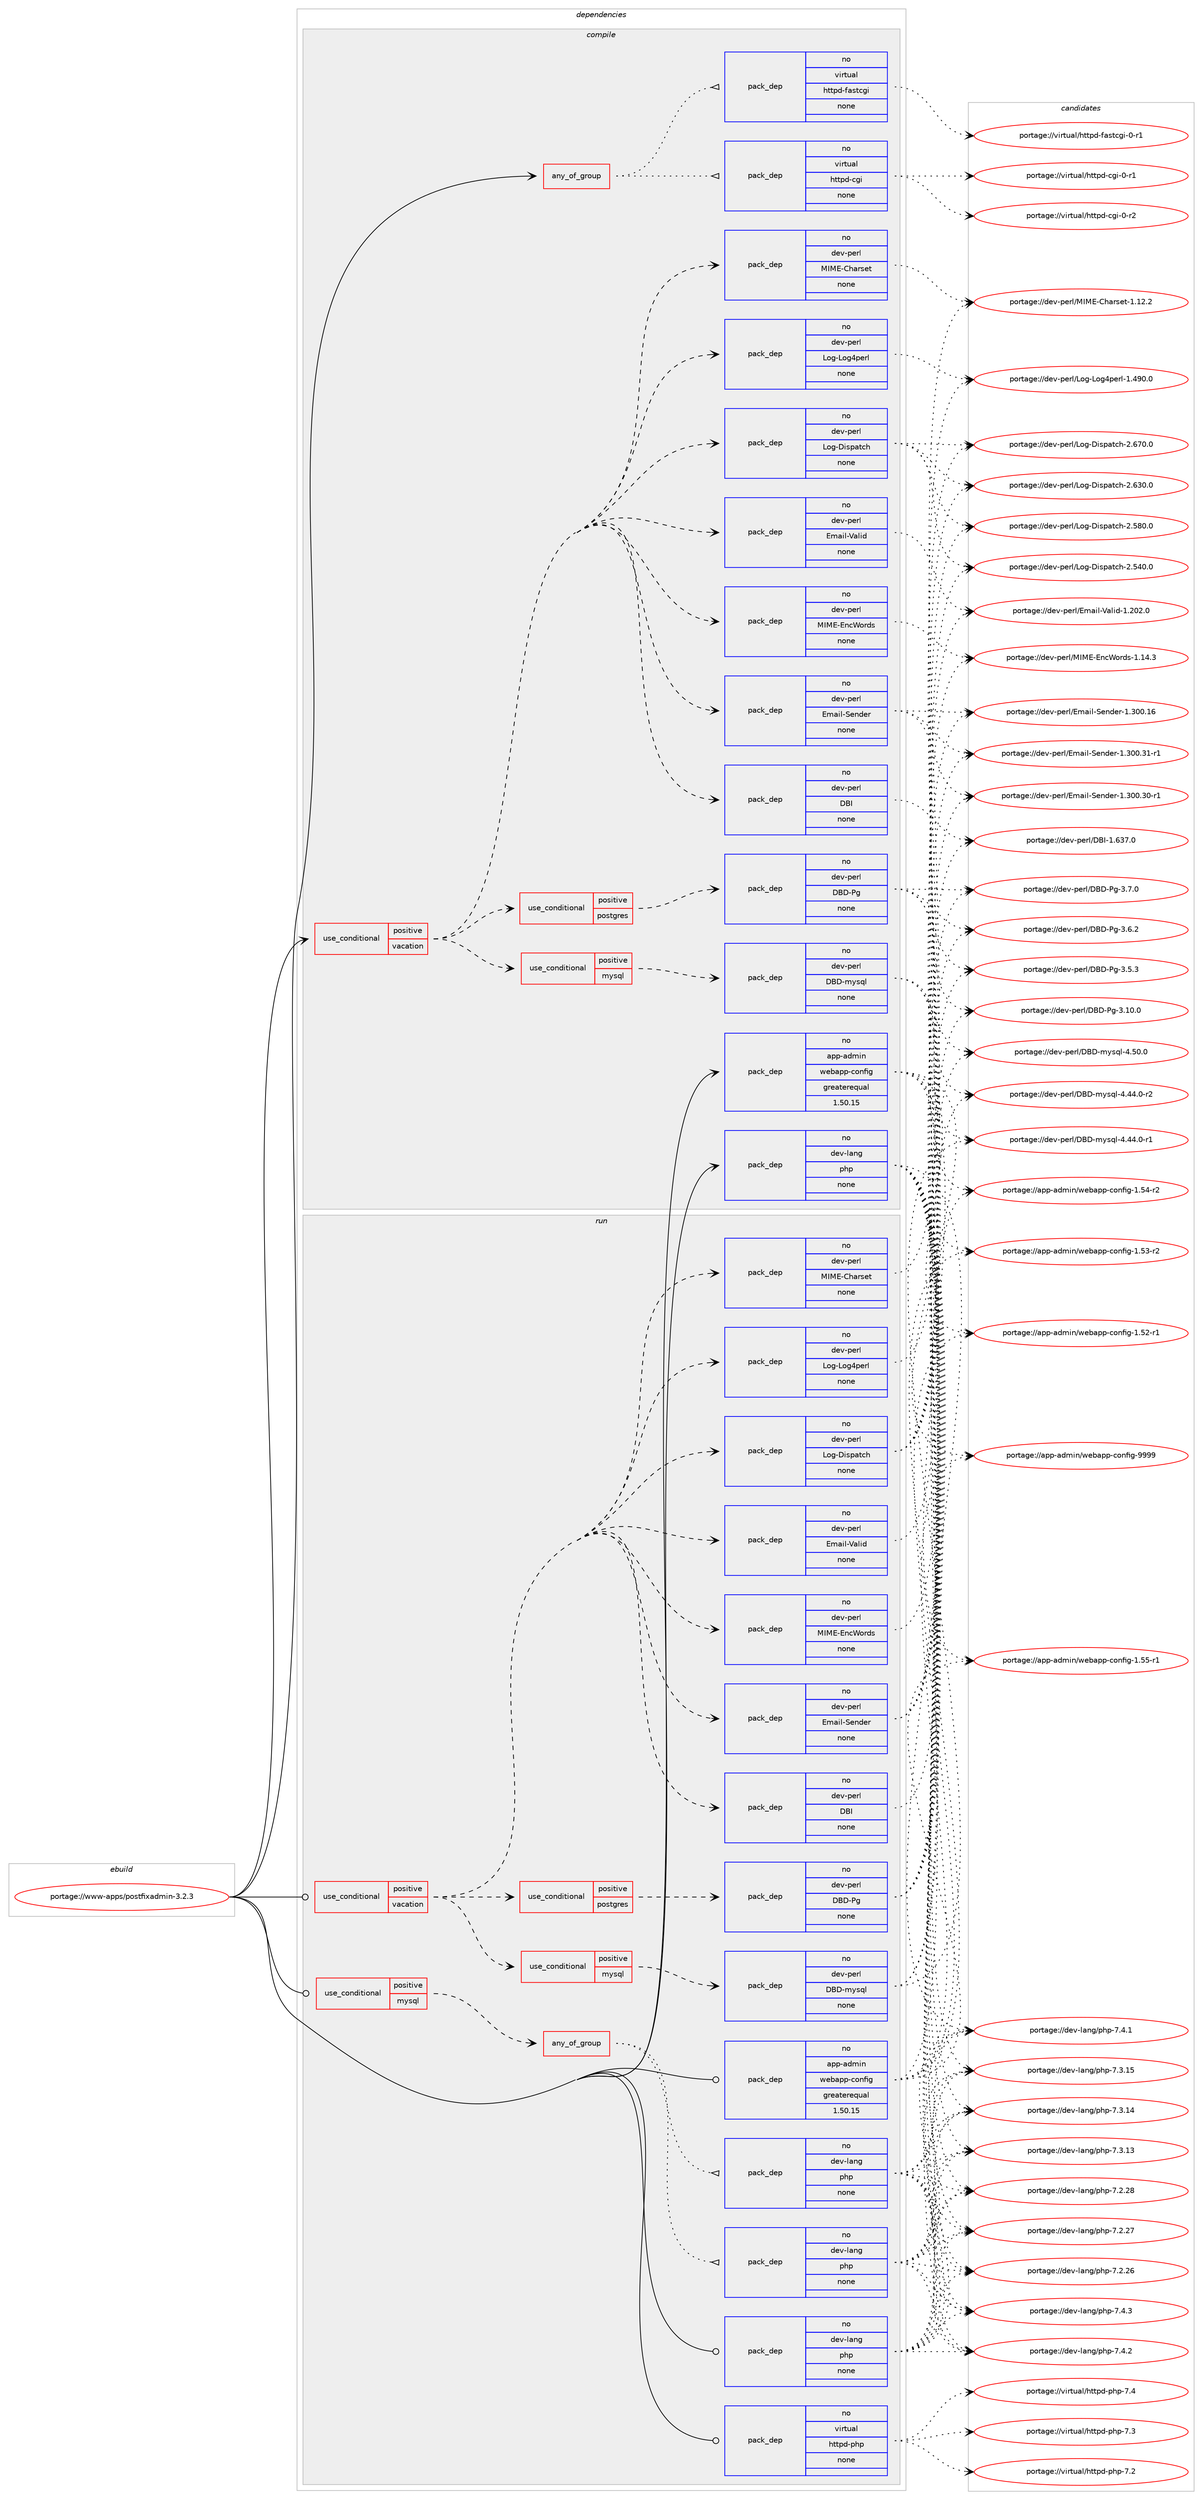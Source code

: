 digraph prolog {

# *************
# Graph options
# *************

newrank=true;
concentrate=true;
compound=true;
graph [rankdir=LR,fontname=Helvetica,fontsize=10,ranksep=1.5];#, ranksep=2.5, nodesep=0.2];
edge  [arrowhead=vee];
node  [fontname=Helvetica,fontsize=10];

# **********
# The ebuild
# **********

subgraph cluster_leftcol {
color=gray;
rank=same;
label=<<i>ebuild</i>>;
id [label="portage://www-apps/postfixadmin-3.2.3", color=red, width=4, href="../www-apps/postfixadmin-3.2.3.svg"];
}

# ****************
# The dependencies
# ****************

subgraph cluster_midcol {
color=gray;
label=<<i>dependencies</i>>;
subgraph cluster_compile {
fillcolor="#eeeeee";
style=filled;
label=<<i>compile</i>>;
subgraph any448 {
dependency24784 [label=<<TABLE BORDER="0" CELLBORDER="1" CELLSPACING="0" CELLPADDING="4"><TR><TD CELLPADDING="10">any_of_group</TD></TR></TABLE>>, shape=none, color=red];subgraph pack20070 {
dependency24785 [label=<<TABLE BORDER="0" CELLBORDER="1" CELLSPACING="0" CELLPADDING="4" WIDTH="220"><TR><TD ROWSPAN="6" CELLPADDING="30">pack_dep</TD></TR><TR><TD WIDTH="110">no</TD></TR><TR><TD>virtual</TD></TR><TR><TD>httpd-cgi</TD></TR><TR><TD>none</TD></TR><TR><TD></TD></TR></TABLE>>, shape=none, color=blue];
}
dependency24784:e -> dependency24785:w [weight=20,style="dotted",arrowhead="oinv"];
subgraph pack20071 {
dependency24786 [label=<<TABLE BORDER="0" CELLBORDER="1" CELLSPACING="0" CELLPADDING="4" WIDTH="220"><TR><TD ROWSPAN="6" CELLPADDING="30">pack_dep</TD></TR><TR><TD WIDTH="110">no</TD></TR><TR><TD>virtual</TD></TR><TR><TD>httpd-fastcgi</TD></TR><TR><TD>none</TD></TR><TR><TD></TD></TR></TABLE>>, shape=none, color=blue];
}
dependency24784:e -> dependency24786:w [weight=20,style="dotted",arrowhead="oinv"];
}
id:e -> dependency24784:w [weight=20,style="solid",arrowhead="vee"];
subgraph cond4251 {
dependency24787 [label=<<TABLE BORDER="0" CELLBORDER="1" CELLSPACING="0" CELLPADDING="4"><TR><TD ROWSPAN="3" CELLPADDING="10">use_conditional</TD></TR><TR><TD>positive</TD></TR><TR><TD>vacation</TD></TR></TABLE>>, shape=none, color=red];
subgraph pack20072 {
dependency24788 [label=<<TABLE BORDER="0" CELLBORDER="1" CELLSPACING="0" CELLPADDING="4" WIDTH="220"><TR><TD ROWSPAN="6" CELLPADDING="30">pack_dep</TD></TR><TR><TD WIDTH="110">no</TD></TR><TR><TD>dev-perl</TD></TR><TR><TD>DBI</TD></TR><TR><TD>none</TD></TR><TR><TD></TD></TR></TABLE>>, shape=none, color=blue];
}
dependency24787:e -> dependency24788:w [weight=20,style="dashed",arrowhead="vee"];
subgraph pack20073 {
dependency24789 [label=<<TABLE BORDER="0" CELLBORDER="1" CELLSPACING="0" CELLPADDING="4" WIDTH="220"><TR><TD ROWSPAN="6" CELLPADDING="30">pack_dep</TD></TR><TR><TD WIDTH="110">no</TD></TR><TR><TD>dev-perl</TD></TR><TR><TD>Email-Sender</TD></TR><TR><TD>none</TD></TR><TR><TD></TD></TR></TABLE>>, shape=none, color=blue];
}
dependency24787:e -> dependency24789:w [weight=20,style="dashed",arrowhead="vee"];
subgraph pack20074 {
dependency24790 [label=<<TABLE BORDER="0" CELLBORDER="1" CELLSPACING="0" CELLPADDING="4" WIDTH="220"><TR><TD ROWSPAN="6" CELLPADDING="30">pack_dep</TD></TR><TR><TD WIDTH="110">no</TD></TR><TR><TD>dev-perl</TD></TR><TR><TD>Email-Valid</TD></TR><TR><TD>none</TD></TR><TR><TD></TD></TR></TABLE>>, shape=none, color=blue];
}
dependency24787:e -> dependency24790:w [weight=20,style="dashed",arrowhead="vee"];
subgraph pack20075 {
dependency24791 [label=<<TABLE BORDER="0" CELLBORDER="1" CELLSPACING="0" CELLPADDING="4" WIDTH="220"><TR><TD ROWSPAN="6" CELLPADDING="30">pack_dep</TD></TR><TR><TD WIDTH="110">no</TD></TR><TR><TD>dev-perl</TD></TR><TR><TD>Log-Dispatch</TD></TR><TR><TD>none</TD></TR><TR><TD></TD></TR></TABLE>>, shape=none, color=blue];
}
dependency24787:e -> dependency24791:w [weight=20,style="dashed",arrowhead="vee"];
subgraph pack20076 {
dependency24792 [label=<<TABLE BORDER="0" CELLBORDER="1" CELLSPACING="0" CELLPADDING="4" WIDTH="220"><TR><TD ROWSPAN="6" CELLPADDING="30">pack_dep</TD></TR><TR><TD WIDTH="110">no</TD></TR><TR><TD>dev-perl</TD></TR><TR><TD>Log-Log4perl</TD></TR><TR><TD>none</TD></TR><TR><TD></TD></TR></TABLE>>, shape=none, color=blue];
}
dependency24787:e -> dependency24792:w [weight=20,style="dashed",arrowhead="vee"];
subgraph pack20077 {
dependency24793 [label=<<TABLE BORDER="0" CELLBORDER="1" CELLSPACING="0" CELLPADDING="4" WIDTH="220"><TR><TD ROWSPAN="6" CELLPADDING="30">pack_dep</TD></TR><TR><TD WIDTH="110">no</TD></TR><TR><TD>dev-perl</TD></TR><TR><TD>MIME-Charset</TD></TR><TR><TD>none</TD></TR><TR><TD></TD></TR></TABLE>>, shape=none, color=blue];
}
dependency24787:e -> dependency24793:w [weight=20,style="dashed",arrowhead="vee"];
subgraph pack20078 {
dependency24794 [label=<<TABLE BORDER="0" CELLBORDER="1" CELLSPACING="0" CELLPADDING="4" WIDTH="220"><TR><TD ROWSPAN="6" CELLPADDING="30">pack_dep</TD></TR><TR><TD WIDTH="110">no</TD></TR><TR><TD>dev-perl</TD></TR><TR><TD>MIME-EncWords</TD></TR><TR><TD>none</TD></TR><TR><TD></TD></TR></TABLE>>, shape=none, color=blue];
}
dependency24787:e -> dependency24794:w [weight=20,style="dashed",arrowhead="vee"];
subgraph cond4252 {
dependency24795 [label=<<TABLE BORDER="0" CELLBORDER="1" CELLSPACING="0" CELLPADDING="4"><TR><TD ROWSPAN="3" CELLPADDING="10">use_conditional</TD></TR><TR><TD>positive</TD></TR><TR><TD>mysql</TD></TR></TABLE>>, shape=none, color=red];
subgraph pack20079 {
dependency24796 [label=<<TABLE BORDER="0" CELLBORDER="1" CELLSPACING="0" CELLPADDING="4" WIDTH="220"><TR><TD ROWSPAN="6" CELLPADDING="30">pack_dep</TD></TR><TR><TD WIDTH="110">no</TD></TR><TR><TD>dev-perl</TD></TR><TR><TD>DBD-mysql</TD></TR><TR><TD>none</TD></TR><TR><TD></TD></TR></TABLE>>, shape=none, color=blue];
}
dependency24795:e -> dependency24796:w [weight=20,style="dashed",arrowhead="vee"];
}
dependency24787:e -> dependency24795:w [weight=20,style="dashed",arrowhead="vee"];
subgraph cond4253 {
dependency24797 [label=<<TABLE BORDER="0" CELLBORDER="1" CELLSPACING="0" CELLPADDING="4"><TR><TD ROWSPAN="3" CELLPADDING="10">use_conditional</TD></TR><TR><TD>positive</TD></TR><TR><TD>postgres</TD></TR></TABLE>>, shape=none, color=red];
subgraph pack20080 {
dependency24798 [label=<<TABLE BORDER="0" CELLBORDER="1" CELLSPACING="0" CELLPADDING="4" WIDTH="220"><TR><TD ROWSPAN="6" CELLPADDING="30">pack_dep</TD></TR><TR><TD WIDTH="110">no</TD></TR><TR><TD>dev-perl</TD></TR><TR><TD>DBD-Pg</TD></TR><TR><TD>none</TD></TR><TR><TD></TD></TR></TABLE>>, shape=none, color=blue];
}
dependency24797:e -> dependency24798:w [weight=20,style="dashed",arrowhead="vee"];
}
dependency24787:e -> dependency24797:w [weight=20,style="dashed",arrowhead="vee"];
}
id:e -> dependency24787:w [weight=20,style="solid",arrowhead="vee"];
subgraph pack20081 {
dependency24799 [label=<<TABLE BORDER="0" CELLBORDER="1" CELLSPACING="0" CELLPADDING="4" WIDTH="220"><TR><TD ROWSPAN="6" CELLPADDING="30">pack_dep</TD></TR><TR><TD WIDTH="110">no</TD></TR><TR><TD>app-admin</TD></TR><TR><TD>webapp-config</TD></TR><TR><TD>greaterequal</TD></TR><TR><TD>1.50.15</TD></TR></TABLE>>, shape=none, color=blue];
}
id:e -> dependency24799:w [weight=20,style="solid",arrowhead="vee"];
subgraph pack20082 {
dependency24800 [label=<<TABLE BORDER="0" CELLBORDER="1" CELLSPACING="0" CELLPADDING="4" WIDTH="220"><TR><TD ROWSPAN="6" CELLPADDING="30">pack_dep</TD></TR><TR><TD WIDTH="110">no</TD></TR><TR><TD>dev-lang</TD></TR><TR><TD>php</TD></TR><TR><TD>none</TD></TR><TR><TD></TD></TR></TABLE>>, shape=none, color=blue];
}
id:e -> dependency24800:w [weight=20,style="solid",arrowhead="vee"];
}
subgraph cluster_compileandrun {
fillcolor="#eeeeee";
style=filled;
label=<<i>compile and run</i>>;
}
subgraph cluster_run {
fillcolor="#eeeeee";
style=filled;
label=<<i>run</i>>;
subgraph cond4254 {
dependency24801 [label=<<TABLE BORDER="0" CELLBORDER="1" CELLSPACING="0" CELLPADDING="4"><TR><TD ROWSPAN="3" CELLPADDING="10">use_conditional</TD></TR><TR><TD>positive</TD></TR><TR><TD>mysql</TD></TR></TABLE>>, shape=none, color=red];
subgraph any449 {
dependency24802 [label=<<TABLE BORDER="0" CELLBORDER="1" CELLSPACING="0" CELLPADDING="4"><TR><TD CELLPADDING="10">any_of_group</TD></TR></TABLE>>, shape=none, color=red];subgraph pack20083 {
dependency24803 [label=<<TABLE BORDER="0" CELLBORDER="1" CELLSPACING="0" CELLPADDING="4" WIDTH="220"><TR><TD ROWSPAN="6" CELLPADDING="30">pack_dep</TD></TR><TR><TD WIDTH="110">no</TD></TR><TR><TD>dev-lang</TD></TR><TR><TD>php</TD></TR><TR><TD>none</TD></TR><TR><TD></TD></TR></TABLE>>, shape=none, color=blue];
}
dependency24802:e -> dependency24803:w [weight=20,style="dotted",arrowhead="oinv"];
subgraph pack20084 {
dependency24804 [label=<<TABLE BORDER="0" CELLBORDER="1" CELLSPACING="0" CELLPADDING="4" WIDTH="220"><TR><TD ROWSPAN="6" CELLPADDING="30">pack_dep</TD></TR><TR><TD WIDTH="110">no</TD></TR><TR><TD>dev-lang</TD></TR><TR><TD>php</TD></TR><TR><TD>none</TD></TR><TR><TD></TD></TR></TABLE>>, shape=none, color=blue];
}
dependency24802:e -> dependency24804:w [weight=20,style="dotted",arrowhead="oinv"];
}
dependency24801:e -> dependency24802:w [weight=20,style="dashed",arrowhead="vee"];
}
id:e -> dependency24801:w [weight=20,style="solid",arrowhead="odot"];
subgraph cond4255 {
dependency24805 [label=<<TABLE BORDER="0" CELLBORDER="1" CELLSPACING="0" CELLPADDING="4"><TR><TD ROWSPAN="3" CELLPADDING="10">use_conditional</TD></TR><TR><TD>positive</TD></TR><TR><TD>vacation</TD></TR></TABLE>>, shape=none, color=red];
subgraph pack20085 {
dependency24806 [label=<<TABLE BORDER="0" CELLBORDER="1" CELLSPACING="0" CELLPADDING="4" WIDTH="220"><TR><TD ROWSPAN="6" CELLPADDING="30">pack_dep</TD></TR><TR><TD WIDTH="110">no</TD></TR><TR><TD>dev-perl</TD></TR><TR><TD>DBI</TD></TR><TR><TD>none</TD></TR><TR><TD></TD></TR></TABLE>>, shape=none, color=blue];
}
dependency24805:e -> dependency24806:w [weight=20,style="dashed",arrowhead="vee"];
subgraph pack20086 {
dependency24807 [label=<<TABLE BORDER="0" CELLBORDER="1" CELLSPACING="0" CELLPADDING="4" WIDTH="220"><TR><TD ROWSPAN="6" CELLPADDING="30">pack_dep</TD></TR><TR><TD WIDTH="110">no</TD></TR><TR><TD>dev-perl</TD></TR><TR><TD>Email-Sender</TD></TR><TR><TD>none</TD></TR><TR><TD></TD></TR></TABLE>>, shape=none, color=blue];
}
dependency24805:e -> dependency24807:w [weight=20,style="dashed",arrowhead="vee"];
subgraph pack20087 {
dependency24808 [label=<<TABLE BORDER="0" CELLBORDER="1" CELLSPACING="0" CELLPADDING="4" WIDTH="220"><TR><TD ROWSPAN="6" CELLPADDING="30">pack_dep</TD></TR><TR><TD WIDTH="110">no</TD></TR><TR><TD>dev-perl</TD></TR><TR><TD>Email-Valid</TD></TR><TR><TD>none</TD></TR><TR><TD></TD></TR></TABLE>>, shape=none, color=blue];
}
dependency24805:e -> dependency24808:w [weight=20,style="dashed",arrowhead="vee"];
subgraph pack20088 {
dependency24809 [label=<<TABLE BORDER="0" CELLBORDER="1" CELLSPACING="0" CELLPADDING="4" WIDTH="220"><TR><TD ROWSPAN="6" CELLPADDING="30">pack_dep</TD></TR><TR><TD WIDTH="110">no</TD></TR><TR><TD>dev-perl</TD></TR><TR><TD>Log-Dispatch</TD></TR><TR><TD>none</TD></TR><TR><TD></TD></TR></TABLE>>, shape=none, color=blue];
}
dependency24805:e -> dependency24809:w [weight=20,style="dashed",arrowhead="vee"];
subgraph pack20089 {
dependency24810 [label=<<TABLE BORDER="0" CELLBORDER="1" CELLSPACING="0" CELLPADDING="4" WIDTH="220"><TR><TD ROWSPAN="6" CELLPADDING="30">pack_dep</TD></TR><TR><TD WIDTH="110">no</TD></TR><TR><TD>dev-perl</TD></TR><TR><TD>Log-Log4perl</TD></TR><TR><TD>none</TD></TR><TR><TD></TD></TR></TABLE>>, shape=none, color=blue];
}
dependency24805:e -> dependency24810:w [weight=20,style="dashed",arrowhead="vee"];
subgraph pack20090 {
dependency24811 [label=<<TABLE BORDER="0" CELLBORDER="1" CELLSPACING="0" CELLPADDING="4" WIDTH="220"><TR><TD ROWSPAN="6" CELLPADDING="30">pack_dep</TD></TR><TR><TD WIDTH="110">no</TD></TR><TR><TD>dev-perl</TD></TR><TR><TD>MIME-Charset</TD></TR><TR><TD>none</TD></TR><TR><TD></TD></TR></TABLE>>, shape=none, color=blue];
}
dependency24805:e -> dependency24811:w [weight=20,style="dashed",arrowhead="vee"];
subgraph pack20091 {
dependency24812 [label=<<TABLE BORDER="0" CELLBORDER="1" CELLSPACING="0" CELLPADDING="4" WIDTH="220"><TR><TD ROWSPAN="6" CELLPADDING="30">pack_dep</TD></TR><TR><TD WIDTH="110">no</TD></TR><TR><TD>dev-perl</TD></TR><TR><TD>MIME-EncWords</TD></TR><TR><TD>none</TD></TR><TR><TD></TD></TR></TABLE>>, shape=none, color=blue];
}
dependency24805:e -> dependency24812:w [weight=20,style="dashed",arrowhead="vee"];
subgraph cond4256 {
dependency24813 [label=<<TABLE BORDER="0" CELLBORDER="1" CELLSPACING="0" CELLPADDING="4"><TR><TD ROWSPAN="3" CELLPADDING="10">use_conditional</TD></TR><TR><TD>positive</TD></TR><TR><TD>mysql</TD></TR></TABLE>>, shape=none, color=red];
subgraph pack20092 {
dependency24814 [label=<<TABLE BORDER="0" CELLBORDER="1" CELLSPACING="0" CELLPADDING="4" WIDTH="220"><TR><TD ROWSPAN="6" CELLPADDING="30">pack_dep</TD></TR><TR><TD WIDTH="110">no</TD></TR><TR><TD>dev-perl</TD></TR><TR><TD>DBD-mysql</TD></TR><TR><TD>none</TD></TR><TR><TD></TD></TR></TABLE>>, shape=none, color=blue];
}
dependency24813:e -> dependency24814:w [weight=20,style="dashed",arrowhead="vee"];
}
dependency24805:e -> dependency24813:w [weight=20,style="dashed",arrowhead="vee"];
subgraph cond4257 {
dependency24815 [label=<<TABLE BORDER="0" CELLBORDER="1" CELLSPACING="0" CELLPADDING="4"><TR><TD ROWSPAN="3" CELLPADDING="10">use_conditional</TD></TR><TR><TD>positive</TD></TR><TR><TD>postgres</TD></TR></TABLE>>, shape=none, color=red];
subgraph pack20093 {
dependency24816 [label=<<TABLE BORDER="0" CELLBORDER="1" CELLSPACING="0" CELLPADDING="4" WIDTH="220"><TR><TD ROWSPAN="6" CELLPADDING="30">pack_dep</TD></TR><TR><TD WIDTH="110">no</TD></TR><TR><TD>dev-perl</TD></TR><TR><TD>DBD-Pg</TD></TR><TR><TD>none</TD></TR><TR><TD></TD></TR></TABLE>>, shape=none, color=blue];
}
dependency24815:e -> dependency24816:w [weight=20,style="dashed",arrowhead="vee"];
}
dependency24805:e -> dependency24815:w [weight=20,style="dashed",arrowhead="vee"];
}
id:e -> dependency24805:w [weight=20,style="solid",arrowhead="odot"];
subgraph pack20094 {
dependency24817 [label=<<TABLE BORDER="0" CELLBORDER="1" CELLSPACING="0" CELLPADDING="4" WIDTH="220"><TR><TD ROWSPAN="6" CELLPADDING="30">pack_dep</TD></TR><TR><TD WIDTH="110">no</TD></TR><TR><TD>app-admin</TD></TR><TR><TD>webapp-config</TD></TR><TR><TD>greaterequal</TD></TR><TR><TD>1.50.15</TD></TR></TABLE>>, shape=none, color=blue];
}
id:e -> dependency24817:w [weight=20,style="solid",arrowhead="odot"];
subgraph pack20095 {
dependency24818 [label=<<TABLE BORDER="0" CELLBORDER="1" CELLSPACING="0" CELLPADDING="4" WIDTH="220"><TR><TD ROWSPAN="6" CELLPADDING="30">pack_dep</TD></TR><TR><TD WIDTH="110">no</TD></TR><TR><TD>dev-lang</TD></TR><TR><TD>php</TD></TR><TR><TD>none</TD></TR><TR><TD></TD></TR></TABLE>>, shape=none, color=blue];
}
id:e -> dependency24818:w [weight=20,style="solid",arrowhead="odot"];
subgraph pack20096 {
dependency24819 [label=<<TABLE BORDER="0" CELLBORDER="1" CELLSPACING="0" CELLPADDING="4" WIDTH="220"><TR><TD ROWSPAN="6" CELLPADDING="30">pack_dep</TD></TR><TR><TD WIDTH="110">no</TD></TR><TR><TD>virtual</TD></TR><TR><TD>httpd-php</TD></TR><TR><TD>none</TD></TR><TR><TD></TD></TR></TABLE>>, shape=none, color=blue];
}
id:e -> dependency24819:w [weight=20,style="solid",arrowhead="odot"];
}
}

# **************
# The candidates
# **************

subgraph cluster_choices {
rank=same;
color=gray;
label=<<i>candidates</i>>;

subgraph choice20070 {
color=black;
nodesep=1;
choice1181051141161179710847104116116112100459910310545484511450 [label="portage://virtual/httpd-cgi-0-r2", color=red, width=4,href="../virtual/httpd-cgi-0-r2.svg"];
choice1181051141161179710847104116116112100459910310545484511449 [label="portage://virtual/httpd-cgi-0-r1", color=red, width=4,href="../virtual/httpd-cgi-0-r1.svg"];
dependency24785:e -> choice1181051141161179710847104116116112100459910310545484511450:w [style=dotted,weight="100"];
dependency24785:e -> choice1181051141161179710847104116116112100459910310545484511449:w [style=dotted,weight="100"];
}
subgraph choice20071 {
color=black;
nodesep=1;
choice118105114116117971084710411611611210045102971151169910310545484511449 [label="portage://virtual/httpd-fastcgi-0-r1", color=red, width=4,href="../virtual/httpd-fastcgi-0-r1.svg"];
dependency24786:e -> choice118105114116117971084710411611611210045102971151169910310545484511449:w [style=dotted,weight="100"];
}
subgraph choice20072 {
color=black;
nodesep=1;
choice10010111845112101114108476866734549465451554648 [label="portage://dev-perl/DBI-1.637.0", color=red, width=4,href="../dev-perl/DBI-1.637.0.svg"];
dependency24788:e -> choice10010111845112101114108476866734549465451554648:w [style=dotted,weight="100"];
}
subgraph choice20073 {
color=black;
nodesep=1;
choice1001011184511210111410847691099710510845831011101001011144549465148484651494511449 [label="portage://dev-perl/Email-Sender-1.300.31-r1", color=red, width=4,href="../dev-perl/Email-Sender-1.300.31-r1.svg"];
choice1001011184511210111410847691099710510845831011101001011144549465148484651484511449 [label="portage://dev-perl/Email-Sender-1.300.30-r1", color=red, width=4,href="../dev-perl/Email-Sender-1.300.30-r1.svg"];
choice100101118451121011141084769109971051084583101110100101114454946514848464954 [label="portage://dev-perl/Email-Sender-1.300.16", color=red, width=4,href="../dev-perl/Email-Sender-1.300.16.svg"];
dependency24789:e -> choice1001011184511210111410847691099710510845831011101001011144549465148484651494511449:w [style=dotted,weight="100"];
dependency24789:e -> choice1001011184511210111410847691099710510845831011101001011144549465148484651484511449:w [style=dotted,weight="100"];
dependency24789:e -> choice100101118451121011141084769109971051084583101110100101114454946514848464954:w [style=dotted,weight="100"];
}
subgraph choice20074 {
color=black;
nodesep=1;
choice100101118451121011141084769109971051084586971081051004549465048504648 [label="portage://dev-perl/Email-Valid-1.202.0", color=red, width=4,href="../dev-perl/Email-Valid-1.202.0.svg"];
dependency24790:e -> choice100101118451121011141084769109971051084586971081051004549465048504648:w [style=dotted,weight="100"];
}
subgraph choice20075 {
color=black;
nodesep=1;
choice100101118451121011141084776111103456810511511297116991044550465455484648 [label="portage://dev-perl/Log-Dispatch-2.670.0", color=red, width=4,href="../dev-perl/Log-Dispatch-2.670.0.svg"];
choice100101118451121011141084776111103456810511511297116991044550465451484648 [label="portage://dev-perl/Log-Dispatch-2.630.0", color=red, width=4,href="../dev-perl/Log-Dispatch-2.630.0.svg"];
choice100101118451121011141084776111103456810511511297116991044550465356484648 [label="portage://dev-perl/Log-Dispatch-2.580.0", color=red, width=4,href="../dev-perl/Log-Dispatch-2.580.0.svg"];
choice100101118451121011141084776111103456810511511297116991044550465352484648 [label="portage://dev-perl/Log-Dispatch-2.540.0", color=red, width=4,href="../dev-perl/Log-Dispatch-2.540.0.svg"];
dependency24791:e -> choice100101118451121011141084776111103456810511511297116991044550465455484648:w [style=dotted,weight="100"];
dependency24791:e -> choice100101118451121011141084776111103456810511511297116991044550465451484648:w [style=dotted,weight="100"];
dependency24791:e -> choice100101118451121011141084776111103456810511511297116991044550465356484648:w [style=dotted,weight="100"];
dependency24791:e -> choice100101118451121011141084776111103456810511511297116991044550465352484648:w [style=dotted,weight="100"];
}
subgraph choice20076 {
color=black;
nodesep=1;
choice1001011184511210111410847761111034576111103521121011141084549465257484648 [label="portage://dev-perl/Log-Log4perl-1.490.0", color=red, width=4,href="../dev-perl/Log-Log4perl-1.490.0.svg"];
dependency24792:e -> choice1001011184511210111410847761111034576111103521121011141084549465257484648:w [style=dotted,weight="100"];
}
subgraph choice20077 {
color=black;
nodesep=1;
choice10010111845112101114108477773776945671049711411510111645494649504650 [label="portage://dev-perl/MIME-Charset-1.12.2", color=red, width=4,href="../dev-perl/MIME-Charset-1.12.2.svg"];
dependency24793:e -> choice10010111845112101114108477773776945671049711411510111645494649504650:w [style=dotted,weight="100"];
}
subgraph choice20078 {
color=black;
nodesep=1;
choice1001011184511210111410847777377694569110998711111410011545494649524651 [label="portage://dev-perl/MIME-EncWords-1.14.3", color=red, width=4,href="../dev-perl/MIME-EncWords-1.14.3.svg"];
dependency24794:e -> choice1001011184511210111410847777377694569110998711111410011545494649524651:w [style=dotted,weight="100"];
}
subgraph choice20079 {
color=black;
nodesep=1;
choice10010111845112101114108476866684510912111511310845524653484648 [label="portage://dev-perl/DBD-mysql-4.50.0", color=red, width=4,href="../dev-perl/DBD-mysql-4.50.0.svg"];
choice100101118451121011141084768666845109121115113108455246525246484511450 [label="portage://dev-perl/DBD-mysql-4.44.0-r2", color=red, width=4,href="../dev-perl/DBD-mysql-4.44.0-r2.svg"];
choice100101118451121011141084768666845109121115113108455246525246484511449 [label="portage://dev-perl/DBD-mysql-4.44.0-r1", color=red, width=4,href="../dev-perl/DBD-mysql-4.44.0-r1.svg"];
dependency24796:e -> choice10010111845112101114108476866684510912111511310845524653484648:w [style=dotted,weight="100"];
dependency24796:e -> choice100101118451121011141084768666845109121115113108455246525246484511450:w [style=dotted,weight="100"];
dependency24796:e -> choice100101118451121011141084768666845109121115113108455246525246484511449:w [style=dotted,weight="100"];
}
subgraph choice20080 {
color=black;
nodesep=1;
choice10010111845112101114108476866684580103455146554648 [label="portage://dev-perl/DBD-Pg-3.7.0", color=red, width=4,href="../dev-perl/DBD-Pg-3.7.0.svg"];
choice10010111845112101114108476866684580103455146544650 [label="portage://dev-perl/DBD-Pg-3.6.2", color=red, width=4,href="../dev-perl/DBD-Pg-3.6.2.svg"];
choice10010111845112101114108476866684580103455146534651 [label="portage://dev-perl/DBD-Pg-3.5.3", color=red, width=4,href="../dev-perl/DBD-Pg-3.5.3.svg"];
choice1001011184511210111410847686668458010345514649484648 [label="portage://dev-perl/DBD-Pg-3.10.0", color=red, width=4,href="../dev-perl/DBD-Pg-3.10.0.svg"];
dependency24798:e -> choice10010111845112101114108476866684580103455146554648:w [style=dotted,weight="100"];
dependency24798:e -> choice10010111845112101114108476866684580103455146544650:w [style=dotted,weight="100"];
dependency24798:e -> choice10010111845112101114108476866684580103455146534651:w [style=dotted,weight="100"];
dependency24798:e -> choice1001011184511210111410847686668458010345514649484648:w [style=dotted,weight="100"];
}
subgraph choice20081 {
color=black;
nodesep=1;
choice97112112459710010910511047119101989711211245991111101021051034557575757 [label="portage://app-admin/webapp-config-9999", color=red, width=4,href="../app-admin/webapp-config-9999.svg"];
choice971121124597100109105110471191019897112112459911111010210510345494653534511449 [label="portage://app-admin/webapp-config-1.55-r1", color=red, width=4,href="../app-admin/webapp-config-1.55-r1.svg"];
choice971121124597100109105110471191019897112112459911111010210510345494653524511450 [label="portage://app-admin/webapp-config-1.54-r2", color=red, width=4,href="../app-admin/webapp-config-1.54-r2.svg"];
choice971121124597100109105110471191019897112112459911111010210510345494653514511450 [label="portage://app-admin/webapp-config-1.53-r2", color=red, width=4,href="../app-admin/webapp-config-1.53-r2.svg"];
choice971121124597100109105110471191019897112112459911111010210510345494653504511449 [label="portage://app-admin/webapp-config-1.52-r1", color=red, width=4,href="../app-admin/webapp-config-1.52-r1.svg"];
dependency24799:e -> choice97112112459710010910511047119101989711211245991111101021051034557575757:w [style=dotted,weight="100"];
dependency24799:e -> choice971121124597100109105110471191019897112112459911111010210510345494653534511449:w [style=dotted,weight="100"];
dependency24799:e -> choice971121124597100109105110471191019897112112459911111010210510345494653524511450:w [style=dotted,weight="100"];
dependency24799:e -> choice971121124597100109105110471191019897112112459911111010210510345494653514511450:w [style=dotted,weight="100"];
dependency24799:e -> choice971121124597100109105110471191019897112112459911111010210510345494653504511449:w [style=dotted,weight="100"];
}
subgraph choice20082 {
color=black;
nodesep=1;
choice100101118451089711010347112104112455546524651 [label="portage://dev-lang/php-7.4.3", color=red, width=4,href="../dev-lang/php-7.4.3.svg"];
choice100101118451089711010347112104112455546524650 [label="portage://dev-lang/php-7.4.2", color=red, width=4,href="../dev-lang/php-7.4.2.svg"];
choice100101118451089711010347112104112455546524649 [label="portage://dev-lang/php-7.4.1", color=red, width=4,href="../dev-lang/php-7.4.1.svg"];
choice10010111845108971101034711210411245554651464953 [label="portage://dev-lang/php-7.3.15", color=red, width=4,href="../dev-lang/php-7.3.15.svg"];
choice10010111845108971101034711210411245554651464952 [label="portage://dev-lang/php-7.3.14", color=red, width=4,href="../dev-lang/php-7.3.14.svg"];
choice10010111845108971101034711210411245554651464951 [label="portage://dev-lang/php-7.3.13", color=red, width=4,href="../dev-lang/php-7.3.13.svg"];
choice10010111845108971101034711210411245554650465056 [label="portage://dev-lang/php-7.2.28", color=red, width=4,href="../dev-lang/php-7.2.28.svg"];
choice10010111845108971101034711210411245554650465055 [label="portage://dev-lang/php-7.2.27", color=red, width=4,href="../dev-lang/php-7.2.27.svg"];
choice10010111845108971101034711210411245554650465054 [label="portage://dev-lang/php-7.2.26", color=red, width=4,href="../dev-lang/php-7.2.26.svg"];
dependency24800:e -> choice100101118451089711010347112104112455546524651:w [style=dotted,weight="100"];
dependency24800:e -> choice100101118451089711010347112104112455546524650:w [style=dotted,weight="100"];
dependency24800:e -> choice100101118451089711010347112104112455546524649:w [style=dotted,weight="100"];
dependency24800:e -> choice10010111845108971101034711210411245554651464953:w [style=dotted,weight="100"];
dependency24800:e -> choice10010111845108971101034711210411245554651464952:w [style=dotted,weight="100"];
dependency24800:e -> choice10010111845108971101034711210411245554651464951:w [style=dotted,weight="100"];
dependency24800:e -> choice10010111845108971101034711210411245554650465056:w [style=dotted,weight="100"];
dependency24800:e -> choice10010111845108971101034711210411245554650465055:w [style=dotted,weight="100"];
dependency24800:e -> choice10010111845108971101034711210411245554650465054:w [style=dotted,weight="100"];
}
subgraph choice20083 {
color=black;
nodesep=1;
choice100101118451089711010347112104112455546524651 [label="portage://dev-lang/php-7.4.3", color=red, width=4,href="../dev-lang/php-7.4.3.svg"];
choice100101118451089711010347112104112455546524650 [label="portage://dev-lang/php-7.4.2", color=red, width=4,href="../dev-lang/php-7.4.2.svg"];
choice100101118451089711010347112104112455546524649 [label="portage://dev-lang/php-7.4.1", color=red, width=4,href="../dev-lang/php-7.4.1.svg"];
choice10010111845108971101034711210411245554651464953 [label="portage://dev-lang/php-7.3.15", color=red, width=4,href="../dev-lang/php-7.3.15.svg"];
choice10010111845108971101034711210411245554651464952 [label="portage://dev-lang/php-7.3.14", color=red, width=4,href="../dev-lang/php-7.3.14.svg"];
choice10010111845108971101034711210411245554651464951 [label="portage://dev-lang/php-7.3.13", color=red, width=4,href="../dev-lang/php-7.3.13.svg"];
choice10010111845108971101034711210411245554650465056 [label="portage://dev-lang/php-7.2.28", color=red, width=4,href="../dev-lang/php-7.2.28.svg"];
choice10010111845108971101034711210411245554650465055 [label="portage://dev-lang/php-7.2.27", color=red, width=4,href="../dev-lang/php-7.2.27.svg"];
choice10010111845108971101034711210411245554650465054 [label="portage://dev-lang/php-7.2.26", color=red, width=4,href="../dev-lang/php-7.2.26.svg"];
dependency24803:e -> choice100101118451089711010347112104112455546524651:w [style=dotted,weight="100"];
dependency24803:e -> choice100101118451089711010347112104112455546524650:w [style=dotted,weight="100"];
dependency24803:e -> choice100101118451089711010347112104112455546524649:w [style=dotted,weight="100"];
dependency24803:e -> choice10010111845108971101034711210411245554651464953:w [style=dotted,weight="100"];
dependency24803:e -> choice10010111845108971101034711210411245554651464952:w [style=dotted,weight="100"];
dependency24803:e -> choice10010111845108971101034711210411245554651464951:w [style=dotted,weight="100"];
dependency24803:e -> choice10010111845108971101034711210411245554650465056:w [style=dotted,weight="100"];
dependency24803:e -> choice10010111845108971101034711210411245554650465055:w [style=dotted,weight="100"];
dependency24803:e -> choice10010111845108971101034711210411245554650465054:w [style=dotted,weight="100"];
}
subgraph choice20084 {
color=black;
nodesep=1;
choice100101118451089711010347112104112455546524651 [label="portage://dev-lang/php-7.4.3", color=red, width=4,href="../dev-lang/php-7.4.3.svg"];
choice100101118451089711010347112104112455546524650 [label="portage://dev-lang/php-7.4.2", color=red, width=4,href="../dev-lang/php-7.4.2.svg"];
choice100101118451089711010347112104112455546524649 [label="portage://dev-lang/php-7.4.1", color=red, width=4,href="../dev-lang/php-7.4.1.svg"];
choice10010111845108971101034711210411245554651464953 [label="portage://dev-lang/php-7.3.15", color=red, width=4,href="../dev-lang/php-7.3.15.svg"];
choice10010111845108971101034711210411245554651464952 [label="portage://dev-lang/php-7.3.14", color=red, width=4,href="../dev-lang/php-7.3.14.svg"];
choice10010111845108971101034711210411245554651464951 [label="portage://dev-lang/php-7.3.13", color=red, width=4,href="../dev-lang/php-7.3.13.svg"];
choice10010111845108971101034711210411245554650465056 [label="portage://dev-lang/php-7.2.28", color=red, width=4,href="../dev-lang/php-7.2.28.svg"];
choice10010111845108971101034711210411245554650465055 [label="portage://dev-lang/php-7.2.27", color=red, width=4,href="../dev-lang/php-7.2.27.svg"];
choice10010111845108971101034711210411245554650465054 [label="portage://dev-lang/php-7.2.26", color=red, width=4,href="../dev-lang/php-7.2.26.svg"];
dependency24804:e -> choice100101118451089711010347112104112455546524651:w [style=dotted,weight="100"];
dependency24804:e -> choice100101118451089711010347112104112455546524650:w [style=dotted,weight="100"];
dependency24804:e -> choice100101118451089711010347112104112455546524649:w [style=dotted,weight="100"];
dependency24804:e -> choice10010111845108971101034711210411245554651464953:w [style=dotted,weight="100"];
dependency24804:e -> choice10010111845108971101034711210411245554651464952:w [style=dotted,weight="100"];
dependency24804:e -> choice10010111845108971101034711210411245554651464951:w [style=dotted,weight="100"];
dependency24804:e -> choice10010111845108971101034711210411245554650465056:w [style=dotted,weight="100"];
dependency24804:e -> choice10010111845108971101034711210411245554650465055:w [style=dotted,weight="100"];
dependency24804:e -> choice10010111845108971101034711210411245554650465054:w [style=dotted,weight="100"];
}
subgraph choice20085 {
color=black;
nodesep=1;
choice10010111845112101114108476866734549465451554648 [label="portage://dev-perl/DBI-1.637.0", color=red, width=4,href="../dev-perl/DBI-1.637.0.svg"];
dependency24806:e -> choice10010111845112101114108476866734549465451554648:w [style=dotted,weight="100"];
}
subgraph choice20086 {
color=black;
nodesep=1;
choice1001011184511210111410847691099710510845831011101001011144549465148484651494511449 [label="portage://dev-perl/Email-Sender-1.300.31-r1", color=red, width=4,href="../dev-perl/Email-Sender-1.300.31-r1.svg"];
choice1001011184511210111410847691099710510845831011101001011144549465148484651484511449 [label="portage://dev-perl/Email-Sender-1.300.30-r1", color=red, width=4,href="../dev-perl/Email-Sender-1.300.30-r1.svg"];
choice100101118451121011141084769109971051084583101110100101114454946514848464954 [label="portage://dev-perl/Email-Sender-1.300.16", color=red, width=4,href="../dev-perl/Email-Sender-1.300.16.svg"];
dependency24807:e -> choice1001011184511210111410847691099710510845831011101001011144549465148484651494511449:w [style=dotted,weight="100"];
dependency24807:e -> choice1001011184511210111410847691099710510845831011101001011144549465148484651484511449:w [style=dotted,weight="100"];
dependency24807:e -> choice100101118451121011141084769109971051084583101110100101114454946514848464954:w [style=dotted,weight="100"];
}
subgraph choice20087 {
color=black;
nodesep=1;
choice100101118451121011141084769109971051084586971081051004549465048504648 [label="portage://dev-perl/Email-Valid-1.202.0", color=red, width=4,href="../dev-perl/Email-Valid-1.202.0.svg"];
dependency24808:e -> choice100101118451121011141084769109971051084586971081051004549465048504648:w [style=dotted,weight="100"];
}
subgraph choice20088 {
color=black;
nodesep=1;
choice100101118451121011141084776111103456810511511297116991044550465455484648 [label="portage://dev-perl/Log-Dispatch-2.670.0", color=red, width=4,href="../dev-perl/Log-Dispatch-2.670.0.svg"];
choice100101118451121011141084776111103456810511511297116991044550465451484648 [label="portage://dev-perl/Log-Dispatch-2.630.0", color=red, width=4,href="../dev-perl/Log-Dispatch-2.630.0.svg"];
choice100101118451121011141084776111103456810511511297116991044550465356484648 [label="portage://dev-perl/Log-Dispatch-2.580.0", color=red, width=4,href="../dev-perl/Log-Dispatch-2.580.0.svg"];
choice100101118451121011141084776111103456810511511297116991044550465352484648 [label="portage://dev-perl/Log-Dispatch-2.540.0", color=red, width=4,href="../dev-perl/Log-Dispatch-2.540.0.svg"];
dependency24809:e -> choice100101118451121011141084776111103456810511511297116991044550465455484648:w [style=dotted,weight="100"];
dependency24809:e -> choice100101118451121011141084776111103456810511511297116991044550465451484648:w [style=dotted,weight="100"];
dependency24809:e -> choice100101118451121011141084776111103456810511511297116991044550465356484648:w [style=dotted,weight="100"];
dependency24809:e -> choice100101118451121011141084776111103456810511511297116991044550465352484648:w [style=dotted,weight="100"];
}
subgraph choice20089 {
color=black;
nodesep=1;
choice1001011184511210111410847761111034576111103521121011141084549465257484648 [label="portage://dev-perl/Log-Log4perl-1.490.0", color=red, width=4,href="../dev-perl/Log-Log4perl-1.490.0.svg"];
dependency24810:e -> choice1001011184511210111410847761111034576111103521121011141084549465257484648:w [style=dotted,weight="100"];
}
subgraph choice20090 {
color=black;
nodesep=1;
choice10010111845112101114108477773776945671049711411510111645494649504650 [label="portage://dev-perl/MIME-Charset-1.12.2", color=red, width=4,href="../dev-perl/MIME-Charset-1.12.2.svg"];
dependency24811:e -> choice10010111845112101114108477773776945671049711411510111645494649504650:w [style=dotted,weight="100"];
}
subgraph choice20091 {
color=black;
nodesep=1;
choice1001011184511210111410847777377694569110998711111410011545494649524651 [label="portage://dev-perl/MIME-EncWords-1.14.3", color=red, width=4,href="../dev-perl/MIME-EncWords-1.14.3.svg"];
dependency24812:e -> choice1001011184511210111410847777377694569110998711111410011545494649524651:w [style=dotted,weight="100"];
}
subgraph choice20092 {
color=black;
nodesep=1;
choice10010111845112101114108476866684510912111511310845524653484648 [label="portage://dev-perl/DBD-mysql-4.50.0", color=red, width=4,href="../dev-perl/DBD-mysql-4.50.0.svg"];
choice100101118451121011141084768666845109121115113108455246525246484511450 [label="portage://dev-perl/DBD-mysql-4.44.0-r2", color=red, width=4,href="../dev-perl/DBD-mysql-4.44.0-r2.svg"];
choice100101118451121011141084768666845109121115113108455246525246484511449 [label="portage://dev-perl/DBD-mysql-4.44.0-r1", color=red, width=4,href="../dev-perl/DBD-mysql-4.44.0-r1.svg"];
dependency24814:e -> choice10010111845112101114108476866684510912111511310845524653484648:w [style=dotted,weight="100"];
dependency24814:e -> choice100101118451121011141084768666845109121115113108455246525246484511450:w [style=dotted,weight="100"];
dependency24814:e -> choice100101118451121011141084768666845109121115113108455246525246484511449:w [style=dotted,weight="100"];
}
subgraph choice20093 {
color=black;
nodesep=1;
choice10010111845112101114108476866684580103455146554648 [label="portage://dev-perl/DBD-Pg-3.7.0", color=red, width=4,href="../dev-perl/DBD-Pg-3.7.0.svg"];
choice10010111845112101114108476866684580103455146544650 [label="portage://dev-perl/DBD-Pg-3.6.2", color=red, width=4,href="../dev-perl/DBD-Pg-3.6.2.svg"];
choice10010111845112101114108476866684580103455146534651 [label="portage://dev-perl/DBD-Pg-3.5.3", color=red, width=4,href="../dev-perl/DBD-Pg-3.5.3.svg"];
choice1001011184511210111410847686668458010345514649484648 [label="portage://dev-perl/DBD-Pg-3.10.0", color=red, width=4,href="../dev-perl/DBD-Pg-3.10.0.svg"];
dependency24816:e -> choice10010111845112101114108476866684580103455146554648:w [style=dotted,weight="100"];
dependency24816:e -> choice10010111845112101114108476866684580103455146544650:w [style=dotted,weight="100"];
dependency24816:e -> choice10010111845112101114108476866684580103455146534651:w [style=dotted,weight="100"];
dependency24816:e -> choice1001011184511210111410847686668458010345514649484648:w [style=dotted,weight="100"];
}
subgraph choice20094 {
color=black;
nodesep=1;
choice97112112459710010910511047119101989711211245991111101021051034557575757 [label="portage://app-admin/webapp-config-9999", color=red, width=4,href="../app-admin/webapp-config-9999.svg"];
choice971121124597100109105110471191019897112112459911111010210510345494653534511449 [label="portage://app-admin/webapp-config-1.55-r1", color=red, width=4,href="../app-admin/webapp-config-1.55-r1.svg"];
choice971121124597100109105110471191019897112112459911111010210510345494653524511450 [label="portage://app-admin/webapp-config-1.54-r2", color=red, width=4,href="../app-admin/webapp-config-1.54-r2.svg"];
choice971121124597100109105110471191019897112112459911111010210510345494653514511450 [label="portage://app-admin/webapp-config-1.53-r2", color=red, width=4,href="../app-admin/webapp-config-1.53-r2.svg"];
choice971121124597100109105110471191019897112112459911111010210510345494653504511449 [label="portage://app-admin/webapp-config-1.52-r1", color=red, width=4,href="../app-admin/webapp-config-1.52-r1.svg"];
dependency24817:e -> choice97112112459710010910511047119101989711211245991111101021051034557575757:w [style=dotted,weight="100"];
dependency24817:e -> choice971121124597100109105110471191019897112112459911111010210510345494653534511449:w [style=dotted,weight="100"];
dependency24817:e -> choice971121124597100109105110471191019897112112459911111010210510345494653524511450:w [style=dotted,weight="100"];
dependency24817:e -> choice971121124597100109105110471191019897112112459911111010210510345494653514511450:w [style=dotted,weight="100"];
dependency24817:e -> choice971121124597100109105110471191019897112112459911111010210510345494653504511449:w [style=dotted,weight="100"];
}
subgraph choice20095 {
color=black;
nodesep=1;
choice100101118451089711010347112104112455546524651 [label="portage://dev-lang/php-7.4.3", color=red, width=4,href="../dev-lang/php-7.4.3.svg"];
choice100101118451089711010347112104112455546524650 [label="portage://dev-lang/php-7.4.2", color=red, width=4,href="../dev-lang/php-7.4.2.svg"];
choice100101118451089711010347112104112455546524649 [label="portage://dev-lang/php-7.4.1", color=red, width=4,href="../dev-lang/php-7.4.1.svg"];
choice10010111845108971101034711210411245554651464953 [label="portage://dev-lang/php-7.3.15", color=red, width=4,href="../dev-lang/php-7.3.15.svg"];
choice10010111845108971101034711210411245554651464952 [label="portage://dev-lang/php-7.3.14", color=red, width=4,href="../dev-lang/php-7.3.14.svg"];
choice10010111845108971101034711210411245554651464951 [label="portage://dev-lang/php-7.3.13", color=red, width=4,href="../dev-lang/php-7.3.13.svg"];
choice10010111845108971101034711210411245554650465056 [label="portage://dev-lang/php-7.2.28", color=red, width=4,href="../dev-lang/php-7.2.28.svg"];
choice10010111845108971101034711210411245554650465055 [label="portage://dev-lang/php-7.2.27", color=red, width=4,href="../dev-lang/php-7.2.27.svg"];
choice10010111845108971101034711210411245554650465054 [label="portage://dev-lang/php-7.2.26", color=red, width=4,href="../dev-lang/php-7.2.26.svg"];
dependency24818:e -> choice100101118451089711010347112104112455546524651:w [style=dotted,weight="100"];
dependency24818:e -> choice100101118451089711010347112104112455546524650:w [style=dotted,weight="100"];
dependency24818:e -> choice100101118451089711010347112104112455546524649:w [style=dotted,weight="100"];
dependency24818:e -> choice10010111845108971101034711210411245554651464953:w [style=dotted,weight="100"];
dependency24818:e -> choice10010111845108971101034711210411245554651464952:w [style=dotted,weight="100"];
dependency24818:e -> choice10010111845108971101034711210411245554651464951:w [style=dotted,weight="100"];
dependency24818:e -> choice10010111845108971101034711210411245554650465056:w [style=dotted,weight="100"];
dependency24818:e -> choice10010111845108971101034711210411245554650465055:w [style=dotted,weight="100"];
dependency24818:e -> choice10010111845108971101034711210411245554650465054:w [style=dotted,weight="100"];
}
subgraph choice20096 {
color=black;
nodesep=1;
choice11810511411611797108471041161161121004511210411245554652 [label="portage://virtual/httpd-php-7.4", color=red, width=4,href="../virtual/httpd-php-7.4.svg"];
choice11810511411611797108471041161161121004511210411245554651 [label="portage://virtual/httpd-php-7.3", color=red, width=4,href="../virtual/httpd-php-7.3.svg"];
choice11810511411611797108471041161161121004511210411245554650 [label="portage://virtual/httpd-php-7.2", color=red, width=4,href="../virtual/httpd-php-7.2.svg"];
dependency24819:e -> choice11810511411611797108471041161161121004511210411245554652:w [style=dotted,weight="100"];
dependency24819:e -> choice11810511411611797108471041161161121004511210411245554651:w [style=dotted,weight="100"];
dependency24819:e -> choice11810511411611797108471041161161121004511210411245554650:w [style=dotted,weight="100"];
}
}

}
